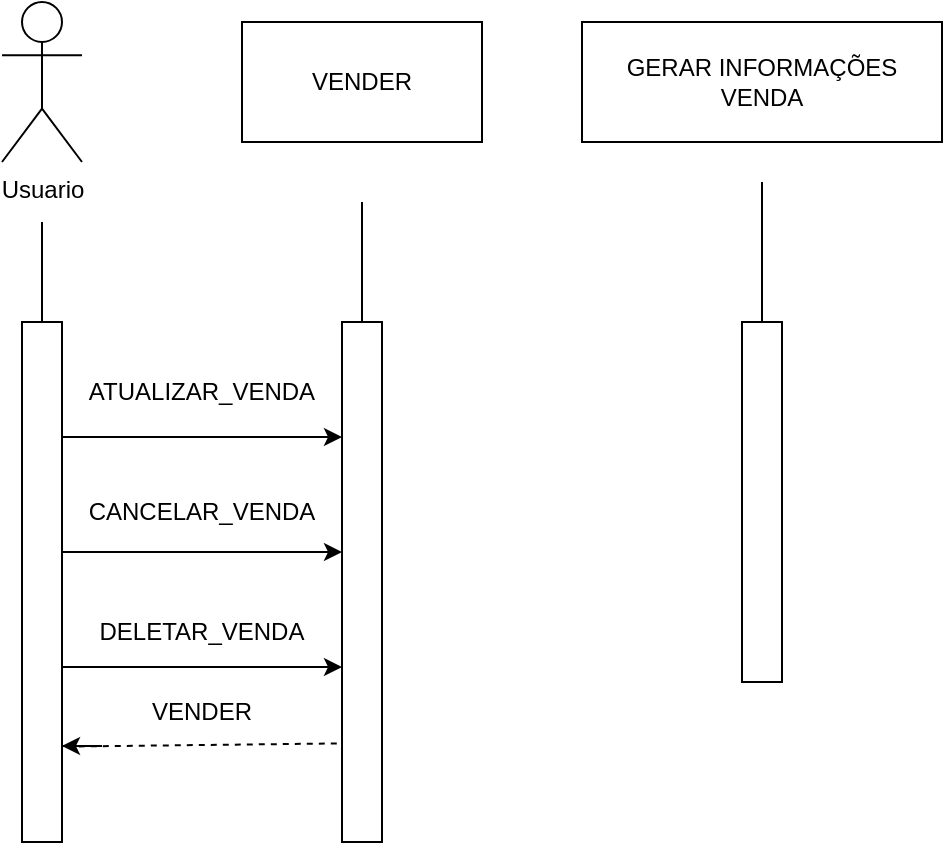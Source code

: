 <mxfile version="24.8.1">
  <diagram name="Página-1" id="5wUzlUGWdNj2TGmp2ZkO">
    <mxGraphModel dx="1358" dy="586" grid="1" gridSize="10" guides="1" tooltips="1" connect="1" arrows="1" fold="1" page="1" pageScale="1" pageWidth="827" pageHeight="1169" math="0" shadow="0">
      <root>
        <mxCell id="0" />
        <mxCell id="1" parent="0" />
        <mxCell id="cr4mhXvr68cd64y3Tw5e-1" value="Usuario" style="shape=umlActor;verticalLabelPosition=bottom;verticalAlign=top;html=1;outlineConnect=0;" vertex="1" parent="1">
          <mxGeometry x="180" y="100" width="40" height="80" as="geometry" />
        </mxCell>
        <mxCell id="cr4mhXvr68cd64y3Tw5e-3" value="VENDER" style="rounded=0;whiteSpace=wrap;html=1;" vertex="1" parent="1">
          <mxGeometry x="300" y="110" width="120" height="60" as="geometry" />
        </mxCell>
        <mxCell id="cr4mhXvr68cd64y3Tw5e-4" value="GERAR INFORMAÇÕES VENDA" style="rounded=0;whiteSpace=wrap;html=1;" vertex="1" parent="1">
          <mxGeometry x="470" y="110" width="180" height="60" as="geometry" />
        </mxCell>
        <mxCell id="cr4mhXvr68cd64y3Tw5e-8" style="edgeStyle=orthogonalEdgeStyle;rounded=0;orthogonalLoop=1;jettySize=auto;html=1;exitX=1;exitY=0.25;exitDx=0;exitDy=0;entryX=0;entryY=0.25;entryDx=0;entryDy=0;" edge="1" parent="1" source="cr4mhXvr68cd64y3Tw5e-5" target="cr4mhXvr68cd64y3Tw5e-6">
          <mxGeometry relative="1" as="geometry" />
        </mxCell>
        <mxCell id="cr4mhXvr68cd64y3Tw5e-9" style="edgeStyle=orthogonalEdgeStyle;rounded=0;orthogonalLoop=1;jettySize=auto;html=1;exitX=1;exitY=0.5;exitDx=0;exitDy=0;entryX=0;entryY=0.5;entryDx=0;entryDy=0;" edge="1" parent="1" source="cr4mhXvr68cd64y3Tw5e-5" target="cr4mhXvr68cd64y3Tw5e-6">
          <mxGeometry relative="1" as="geometry" />
        </mxCell>
        <mxCell id="cr4mhXvr68cd64y3Tw5e-10" style="edgeStyle=orthogonalEdgeStyle;rounded=0;orthogonalLoop=1;jettySize=auto;html=1;exitX=1;exitY=0.75;exitDx=0;exitDy=0;entryX=0;entryY=0.75;entryDx=0;entryDy=0;" edge="1" parent="1" source="cr4mhXvr68cd64y3Tw5e-5" target="cr4mhXvr68cd64y3Tw5e-6">
          <mxGeometry relative="1" as="geometry" />
        </mxCell>
        <mxCell id="cr4mhXvr68cd64y3Tw5e-5" value="" style="rounded=0;whiteSpace=wrap;html=1;" vertex="1" parent="1">
          <mxGeometry x="190" y="260" width="20" height="230" as="geometry" />
        </mxCell>
        <mxCell id="cr4mhXvr68cd64y3Tw5e-6" value="" style="rounded=0;whiteSpace=wrap;html=1;" vertex="1" parent="1">
          <mxGeometry x="350" y="260" width="20" height="230" as="geometry" />
        </mxCell>
        <mxCell id="cr4mhXvr68cd64y3Tw5e-7" value="" style="rounded=0;whiteSpace=wrap;html=1;" vertex="1" parent="1">
          <mxGeometry x="550" y="260" width="20" height="180" as="geometry" />
        </mxCell>
        <mxCell id="cr4mhXvr68cd64y3Tw5e-11" value="" style="dgeStyle=orthogonalEdgeStyle;endArrow=none;dashed=1;html=1;rounded=0;entryX=0.04;entryY=0.916;entryDx=0;entryDy=0;entryPerimeter=0;exitX=1.12;exitY=0.923;exitDx=0;exitDy=0;exitPerimeter=0;" edge="1" parent="1" source="cr4mhXvr68cd64y3Tw5e-5" target="cr4mhXvr68cd64y3Tw5e-6">
          <mxGeometry width="50" height="50" relative="1" as="geometry">
            <mxPoint x="390" y="320" as="sourcePoint" />
            <mxPoint x="440" y="270" as="targetPoint" />
          </mxGeometry>
        </mxCell>
        <mxCell id="cr4mhXvr68cd64y3Tw5e-14" value="" style="endArrow=classic;html=1;rounded=0;" edge="1" parent="1">
          <mxGeometry width="50" height="50" relative="1" as="geometry">
            <mxPoint x="210" y="472" as="sourcePoint" />
            <mxPoint x="210" y="472" as="targetPoint" />
            <Array as="points">
              <mxPoint x="230" y="472" />
            </Array>
          </mxGeometry>
        </mxCell>
        <mxCell id="cr4mhXvr68cd64y3Tw5e-15" value="" style="endArrow=none;html=1;rounded=0;exitX=0.5;exitY=0;exitDx=0;exitDy=0;" edge="1" parent="1" source="cr4mhXvr68cd64y3Tw5e-6">
          <mxGeometry width="50" height="50" relative="1" as="geometry">
            <mxPoint x="240" y="250" as="sourcePoint" />
            <mxPoint x="360" y="200" as="targetPoint" />
            <Array as="points">
              <mxPoint x="360" y="200" />
            </Array>
          </mxGeometry>
        </mxCell>
        <mxCell id="cr4mhXvr68cd64y3Tw5e-16" value="" style="endArrow=none;html=1;rounded=0;entryX=0.5;entryY=0;entryDx=0;entryDy=0;" edge="1" parent="1" target="cr4mhXvr68cd64y3Tw5e-5">
          <mxGeometry width="50" height="50" relative="1" as="geometry">
            <mxPoint x="200" y="210" as="sourcePoint" />
            <mxPoint x="-10" y="300" as="targetPoint" />
          </mxGeometry>
        </mxCell>
        <mxCell id="cr4mhXvr68cd64y3Tw5e-18" value="" style="endArrow=none;html=1;rounded=0;exitX=0.5;exitY=0;exitDx=0;exitDy=0;" edge="1" parent="1" source="cr4mhXvr68cd64y3Tw5e-7">
          <mxGeometry width="50" height="50" relative="1" as="geometry">
            <mxPoint x="600" y="260" as="sourcePoint" />
            <mxPoint x="560" y="190" as="targetPoint" />
            <Array as="points">
              <mxPoint x="560" y="190" />
            </Array>
          </mxGeometry>
        </mxCell>
        <mxCell id="cr4mhXvr68cd64y3Tw5e-19" value="" style="rounded=0;whiteSpace=wrap;html=1;" vertex="1" parent="1">
          <mxGeometry x="190" y="260" width="20" height="260" as="geometry" />
        </mxCell>
        <mxCell id="cr4mhXvr68cd64y3Tw5e-22" value="" style="rounded=0;whiteSpace=wrap;html=1;" vertex="1" parent="1">
          <mxGeometry x="350" y="260" width="20" height="260" as="geometry" />
        </mxCell>
        <mxCell id="cr4mhXvr68cd64y3Tw5e-23" value="VENDER" style="text;html=1;align=center;verticalAlign=middle;whiteSpace=wrap;rounded=0;" vertex="1" parent="1">
          <mxGeometry x="250" y="440" width="60" height="30" as="geometry" />
        </mxCell>
        <mxCell id="cr4mhXvr68cd64y3Tw5e-24" value="CANCELAR_VENDA" style="text;html=1;align=center;verticalAlign=middle;whiteSpace=wrap;rounded=0;" vertex="1" parent="1">
          <mxGeometry x="220" y="340" width="120" height="30" as="geometry" />
        </mxCell>
        <mxCell id="cr4mhXvr68cd64y3Tw5e-26" value="ATUALIZAR_VENDA" style="text;html=1;align=center;verticalAlign=middle;whiteSpace=wrap;rounded=0;" vertex="1" parent="1">
          <mxGeometry x="220" y="280" width="120" height="30" as="geometry" />
        </mxCell>
        <mxCell id="cr4mhXvr68cd64y3Tw5e-27" value="DELETAR_VENDA" style="text;html=1;align=center;verticalAlign=middle;whiteSpace=wrap;rounded=0;" vertex="1" parent="1">
          <mxGeometry x="220" y="400" width="120" height="30" as="geometry" />
        </mxCell>
      </root>
    </mxGraphModel>
  </diagram>
</mxfile>
